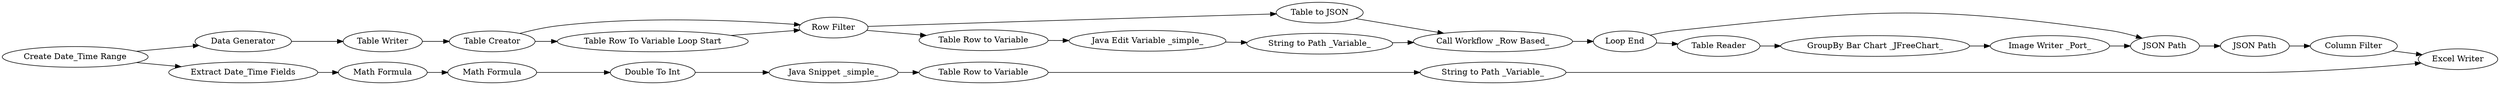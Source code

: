digraph {
	4 [label="Table Creator"]
	6 [label="Table to JSON"]
	46 [label="Row Filter"]
	47 [label="JSON Path"]
	48 [label="JSON Path"]
	49 [label="Column Filter"]
	287 [label="Create Date_Time Range"]
	291 [label="Math Formula"]
	292 [label="Double To Int"]
	294 [label="Math Formula"]
	296 [label="Java Snippet _simple_"]
	298 [label="Data Generator"]
	301 [label="GroupBy Bar Chart _JFreeChart_"]
	320 [label="Call Workflow _Row Based_"]
	321 [label="Table Row To Variable Loop Start"]
	328 [label="Table Row to Variable"]
	329 [label="Java Edit Variable _simple_"]
	330 [label="String to Path _Variable_"]
	331 [label="Extract Date_Time Fields"]
	332 [label="Loop End"]
	333 [label="Table Reader"]
	334 [label="Image Writer _Port_"]
	335 [label="Table Row to Variable"]
	336 [label="String to Path _Variable_"]
	337 [label="Excel Writer"]
	338 [label="Table Writer"]
	4 -> 46
	4 -> 321
	6 -> 320
	46 -> 6
	46 -> 328
	47 -> 48
	48 -> 49
	49 -> 337
	287 -> 298
	287 -> 331
	291 -> 294
	292 -> 296
	294 -> 292
	296 -> 335
	298 -> 338
	301 -> 334
	320 -> 332
	321 -> 46
	328 -> 329
	329 -> 330
	330 -> 320
	331 -> 291
	332 -> 333
	332 -> 47
	333 -> 301
	334 -> 47
	335 -> 336
	336 -> 337
	338 -> 4
	rankdir=LR
}
